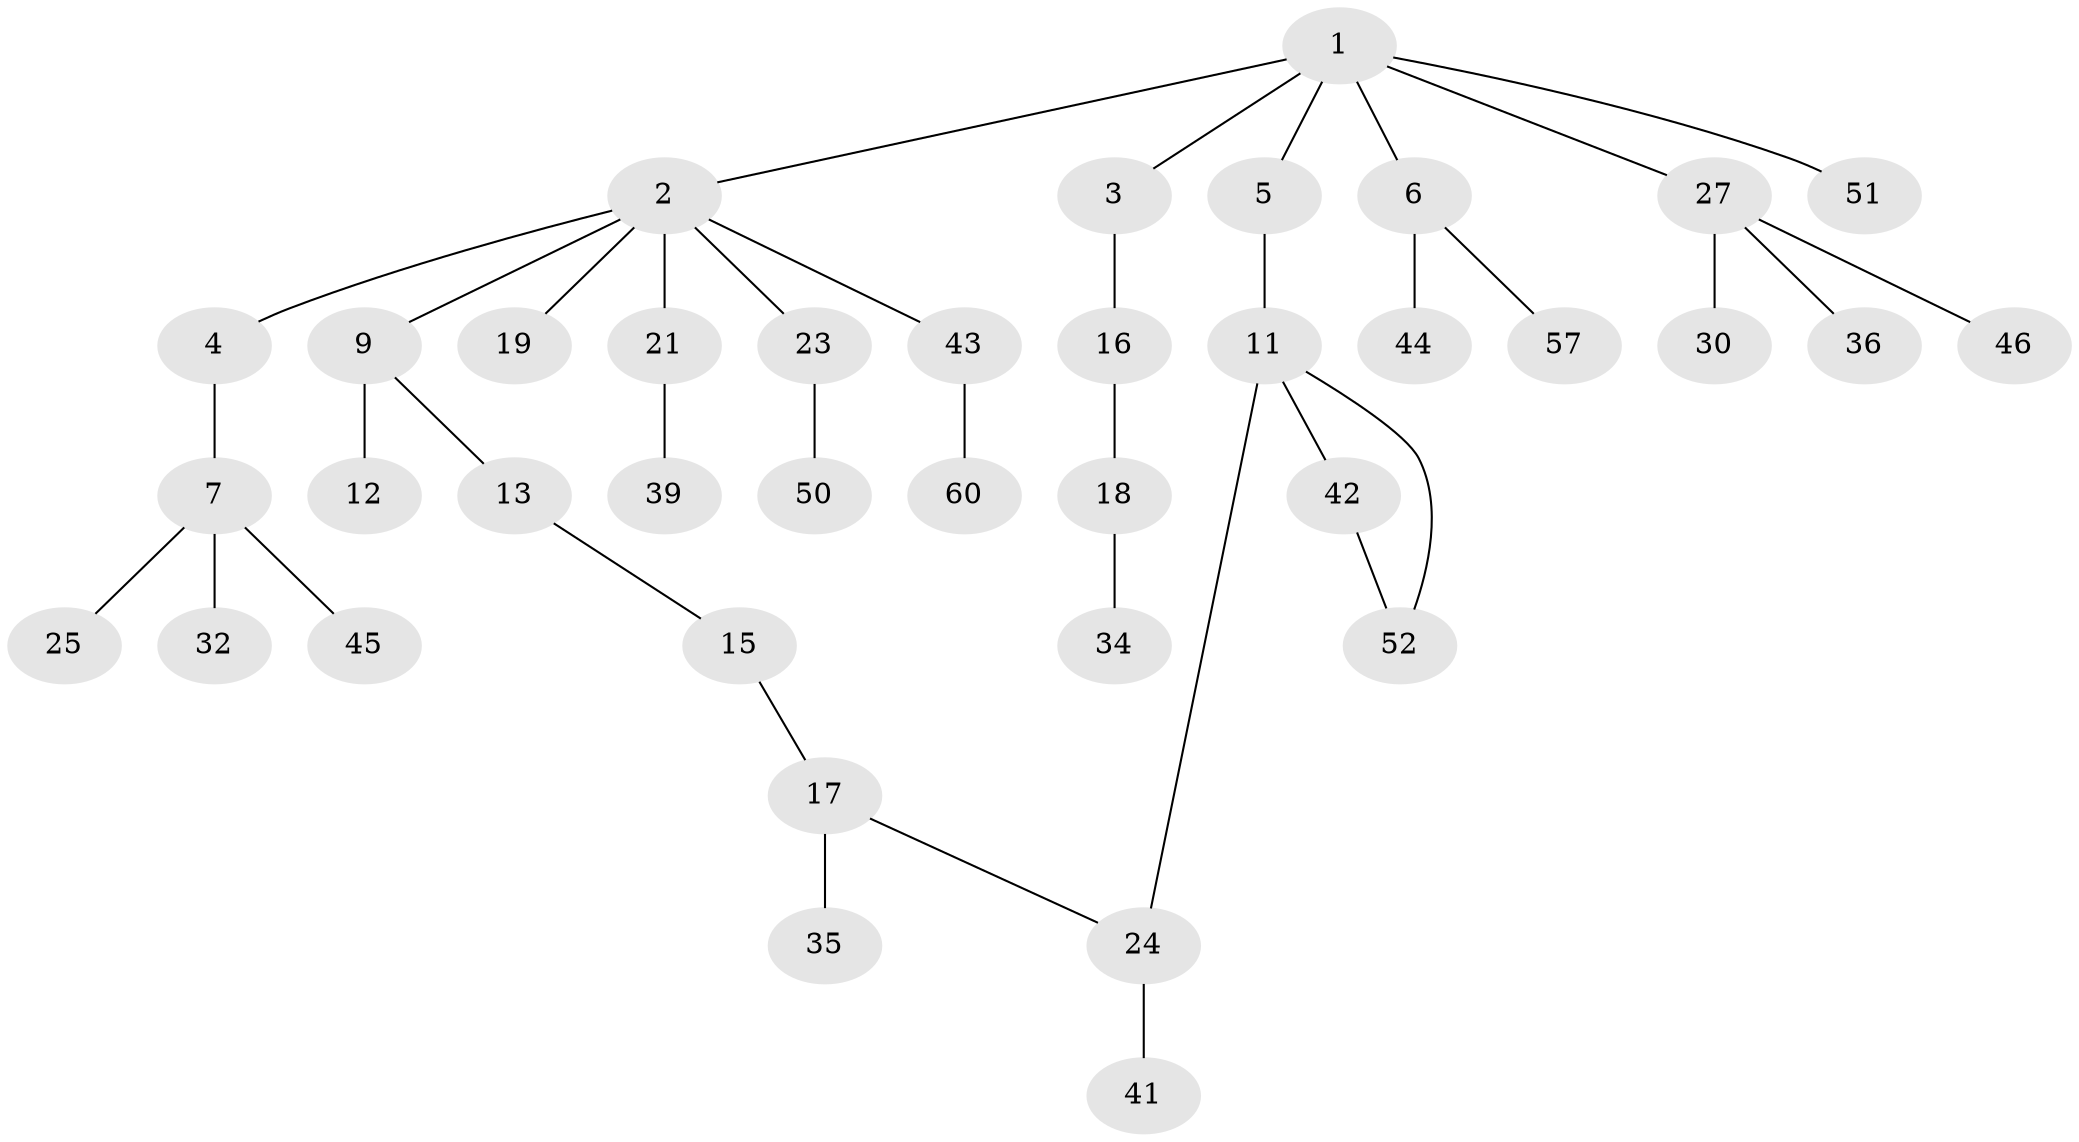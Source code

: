// original degree distribution, {7: 0.016666666666666666, 4: 0.06666666666666667, 3: 0.18333333333333332, 2: 0.3, 5: 0.016666666666666666, 1: 0.4166666666666667}
// Generated by graph-tools (version 1.1) at 2025/41/03/06/25 10:41:29]
// undirected, 38 vertices, 39 edges
graph export_dot {
graph [start="1"]
  node [color=gray90,style=filled];
  1 [super="+53"];
  2 [super="+8"];
  3 [super="+14"];
  4;
  5;
  6 [super="+28"];
  7 [super="+20"];
  9 [super="+10"];
  11 [super="+40"];
  12 [super="+22"];
  13 [super="+54"];
  15 [super="+37"];
  16;
  17 [super="+47"];
  18 [super="+38"];
  19;
  21 [super="+29"];
  23 [super="+26"];
  24 [super="+56"];
  25 [super="+33"];
  27 [super="+31"];
  30;
  32;
  34 [super="+55"];
  35;
  36 [super="+49"];
  39;
  41;
  42 [super="+58"];
  43 [super="+48"];
  44;
  45;
  46;
  50;
  51;
  52 [super="+59"];
  57;
  60;
  1 -- 2;
  1 -- 3;
  1 -- 5;
  1 -- 6;
  1 -- 27;
  1 -- 51;
  2 -- 4;
  2 -- 19;
  2 -- 21;
  2 -- 23;
  2 -- 9;
  2 -- 43;
  3 -- 16;
  4 -- 7;
  5 -- 11;
  6 -- 57;
  6 -- 44;
  7 -- 25;
  7 -- 45;
  7 -- 32;
  9 -- 13;
  9 -- 12;
  11 -- 42;
  11 -- 52;
  11 -- 24;
  13 -- 15;
  15 -- 17;
  16 -- 18;
  17 -- 24;
  17 -- 35;
  18 -- 34;
  21 -- 39;
  23 -- 50;
  24 -- 41;
  27 -- 30;
  27 -- 46;
  27 -- 36;
  42 -- 52;
  43 -- 60;
}
